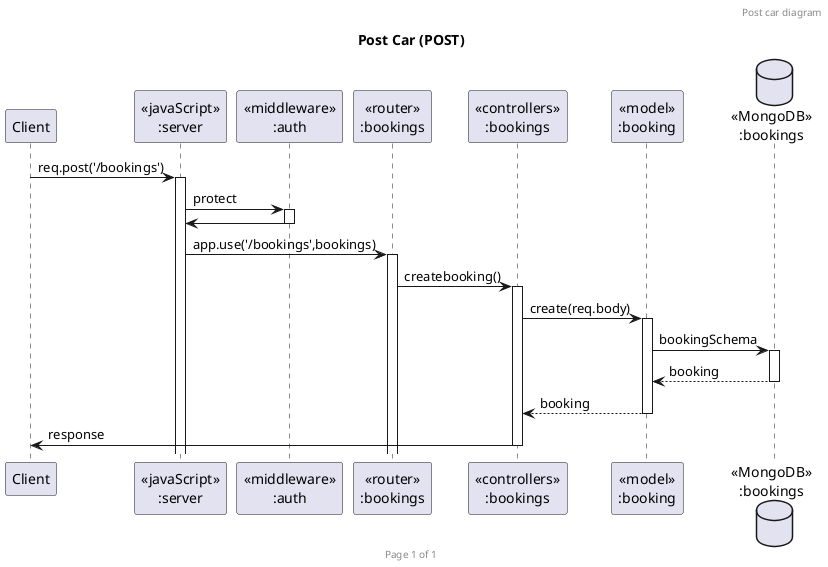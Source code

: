 @startuml Post booking (POST)

header Post car diagram
footer Page %page% of %lastpage%
title "Post Car (POST)"

participant "Client" as client
participant "<<javaScript>>\n:server" as server
participant "<<middleware>>\n:auth" as middlewareAuth
participant "<<router>>\n:bookings" as routerbookings
participant "<<controllers>>\n:bookings" as controllersbookings
participant "<<model>>\n:booking" as modelbooking
database "<<MongoDB>>\n:bookings" as bookingsDatabase

client->server ++:req.post('/bookings')
server->middlewareAuth ++: protect
middlewareAuth -> server --:
server->routerbookings ++:app.use('/bookings',bookings)
routerbookings -> controllersbookings ++:createbooking()
controllersbookings->modelbooking ++:create(req.body)
modelbooking ->bookingsDatabase ++: bookingSchema
bookingsDatabase --> modelbooking --: booking
controllersbookings <-- modelbooking --:booking
controllersbookings->client --:response

@enduml

